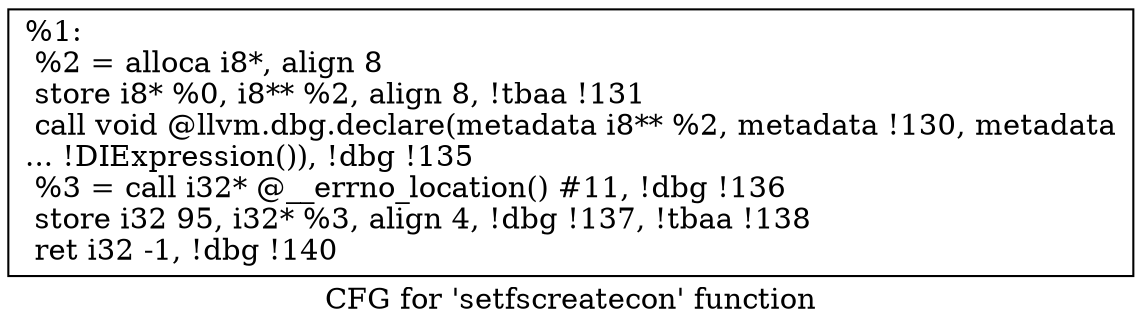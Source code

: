 digraph "CFG for 'setfscreatecon' function" {
	label="CFG for 'setfscreatecon' function";

	Node0x2525f10 [shape=record,label="{%1:\l  %2 = alloca i8*, align 8\l  store i8* %0, i8** %2, align 8, !tbaa !131\l  call void @llvm.dbg.declare(metadata i8** %2, metadata !130, metadata\l... !DIExpression()), !dbg !135\l  %3 = call i32* @__errno_location() #11, !dbg !136\l  store i32 95, i32* %3, align 4, !dbg !137, !tbaa !138\l  ret i32 -1, !dbg !140\l}"];
}
